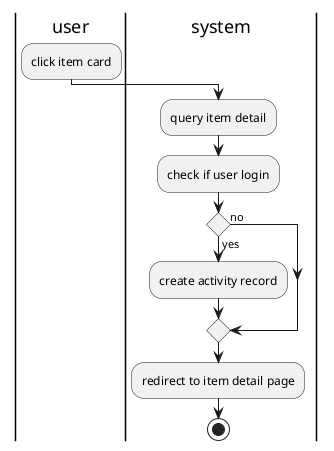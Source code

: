 @startuml see item detail
|user|
:click item card;
|system|
:query item detail;
:check if user login;
if () then (yes)
    :create activity record;
else (no)
endif
:redirect to item detail page;
stop
@enduml